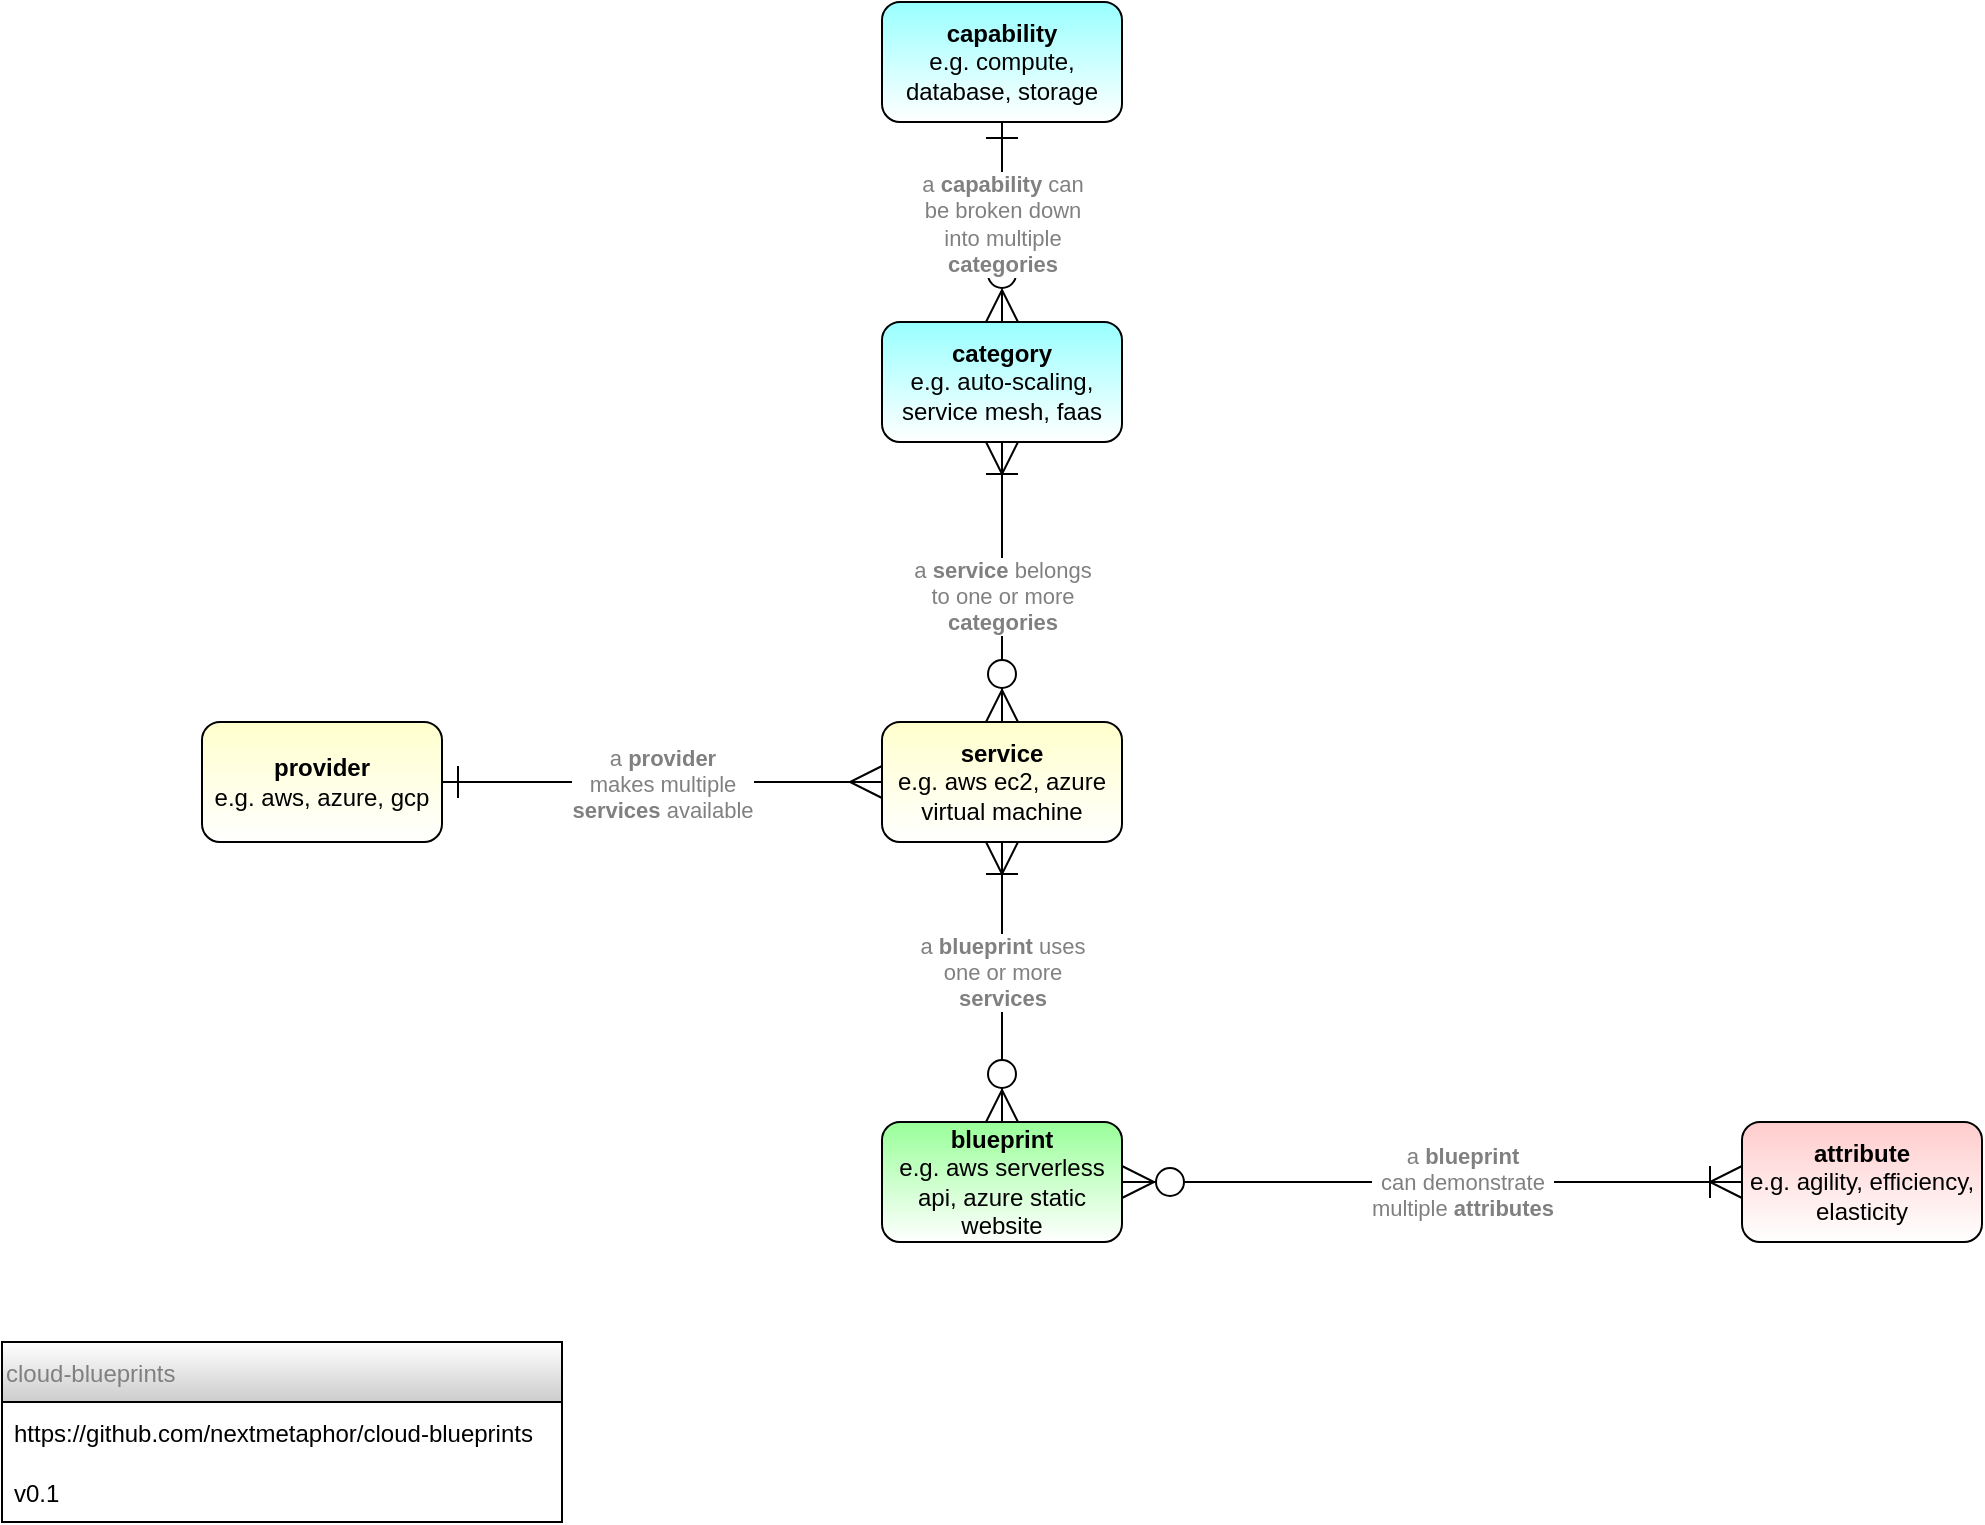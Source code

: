 <mxfile version="15.3.5" type="device"><diagram id="tQGysi6CgKIW6x-cguvs" name="Page-1"><mxGraphModel dx="1301" dy="1144" grid="1" gridSize="10" guides="1" tooltips="1" connect="1" arrows="1" fold="1" page="1" pageScale="1" pageWidth="1169" pageHeight="827" math="0" shadow="0"><root><mxCell id="0"/><mxCell id="1" parent="0"/><mxCell id="7HndMyKj8QvqNjYQU4Xc-1" value="&lt;b&gt;attribute&lt;/b&gt;&lt;br&gt;e.g. agility, efficiency, elasticity" style="rounded=1;whiteSpace=wrap;html=1;hachureGap=4;pointerEvents=0;gradientDirection=north;gradientColor=#FFCCCC;" vertex="1" parent="1"><mxGeometry x="910" y="600" width="120" height="60" as="geometry"/></mxCell><mxCell id="7HndMyKj8QvqNjYQU4Xc-5" style="edgeStyle=none;curved=1;rounded=0;orthogonalLoop=1;jettySize=auto;html=1;exitX=0.5;exitY=1;exitDx=0;exitDy=0;entryX=0.5;entryY=0;entryDx=0;entryDy=0;endArrow=ERzeroToMany;startSize=14;endSize=14;sourcePerimeterSpacing=8;targetPerimeterSpacing=8;strokeColor=default;endFill=0;startArrow=ERone;startFill=0;" edge="1" parent="1" source="7HndMyKj8QvqNjYQU4Xc-3" target="7HndMyKj8QvqNjYQU4Xc-4"><mxGeometry relative="1" as="geometry"/></mxCell><mxCell id="7HndMyKj8QvqNjYQU4Xc-18" value="&lt;span style=&quot;text-align: right&quot;&gt;a&amp;nbsp;&lt;/span&gt;&lt;b style=&quot;text-align: right&quot;&gt;capability&lt;/b&gt;&lt;span style=&quot;text-align: right&quot;&gt;&amp;nbsp;can&lt;/span&gt;&lt;br style=&quot;text-align: right&quot;&gt;&lt;span style=&quot;text-align: right&quot;&gt;be broken down&lt;/span&gt;&lt;br style=&quot;text-align: right&quot;&gt;&lt;span style=&quot;text-align: right&quot;&gt;into multiple&lt;/span&gt;&lt;br style=&quot;text-align: right&quot;&gt;&lt;b style=&quot;text-align: right&quot;&gt;categories&lt;/b&gt;" style="edgeLabel;html=1;align=center;verticalAlign=middle;resizable=0;points=[];fontColor=#808080;" vertex="1" connectable="0" parent="7HndMyKj8QvqNjYQU4Xc-5"><mxGeometry x="0.014" relative="1" as="geometry"><mxPoint as="offset"/></mxGeometry></mxCell><mxCell id="7HndMyKj8QvqNjYQU4Xc-3" value="&lt;b&gt;capability&lt;/b&gt;&lt;br&gt;e.g. compute, database, storage" style="rounded=1;whiteSpace=wrap;html=1;hachureGap=4;pointerEvents=0;gradientDirection=north;gradientColor=#99FFFF;" vertex="1" parent="1"><mxGeometry x="480" y="40" width="120" height="60" as="geometry"/></mxCell><mxCell id="7HndMyKj8QvqNjYQU4Xc-4" value="&lt;b&gt;category&lt;/b&gt;&lt;br&gt;e.g. auto-scaling, service mesh, faas" style="rounded=1;whiteSpace=wrap;html=1;hachureGap=4;pointerEvents=0;gradientDirection=north;gradientColor=#99FFFF;" vertex="1" parent="1"><mxGeometry x="480" y="200" width="120" height="60" as="geometry"/></mxCell><mxCell id="7HndMyKj8QvqNjYQU4Xc-14" style="edgeStyle=none;curved=1;rounded=0;orthogonalLoop=1;jettySize=auto;html=1;exitX=1;exitY=0.5;exitDx=0;exitDy=0;entryX=0;entryY=0.5;entryDx=0;entryDy=0;fontColor=#808080;startArrow=ERone;startFill=0;endArrow=ERmany;endFill=0;startSize=14;endSize=14;sourcePerimeterSpacing=8;targetPerimeterSpacing=8;strokeColor=default;" edge="1" parent="1" source="7HndMyKj8QvqNjYQU4Xc-6" target="7HndMyKj8QvqNjYQU4Xc-7"><mxGeometry relative="1" as="geometry"/></mxCell><mxCell id="7HndMyKj8QvqNjYQU4Xc-19" value="&lt;span style=&quot;text-align: left&quot;&gt;a&amp;nbsp;&lt;/span&gt;&lt;b style=&quot;text-align: left&quot;&gt;provider&lt;br&gt;&lt;/b&gt;&lt;span style=&quot;text-align: left&quot;&gt;makes multiple&lt;/span&gt;&lt;br style=&quot;text-align: left&quot;&gt;&lt;b style=&quot;text-align: left&quot;&gt;services&amp;nbsp;&lt;/b&gt;&lt;span style=&quot;text-align: left&quot;&gt;available&lt;/span&gt;" style="edgeLabel;html=1;align=center;verticalAlign=middle;resizable=0;points=[];fontColor=#808080;" vertex="1" connectable="0" parent="7HndMyKj8QvqNjYQU4Xc-14"><mxGeometry x="-0.004" y="-1" relative="1" as="geometry"><mxPoint as="offset"/></mxGeometry></mxCell><mxCell id="7HndMyKj8QvqNjYQU4Xc-6" value="&lt;b&gt;provider&lt;/b&gt;&lt;br&gt;e.g. aws, azure, gcp" style="rounded=1;whiteSpace=wrap;html=1;hachureGap=4;pointerEvents=0;gradientDirection=north;gradientColor=#FFFFCC;" vertex="1" parent="1"><mxGeometry x="140" y="400" width="120" height="60" as="geometry"/></mxCell><mxCell id="7HndMyKj8QvqNjYQU4Xc-8" style="edgeStyle=none;curved=1;rounded=0;orthogonalLoop=1;jettySize=auto;html=1;exitX=0.5;exitY=0;exitDx=0;exitDy=0;entryX=0.5;entryY=1;entryDx=0;entryDy=0;startArrow=ERzeroToMany;startFill=1;endArrow=ERoneToMany;endFill=0;startSize=14;endSize=14;sourcePerimeterSpacing=8;targetPerimeterSpacing=8;strokeColor=default;" edge="1" parent="1" source="7HndMyKj8QvqNjYQU4Xc-7" target="7HndMyKj8QvqNjYQU4Xc-4"><mxGeometry relative="1" as="geometry"/></mxCell><mxCell id="7HndMyKj8QvqNjYQU4Xc-17" value="&lt;span style=&quot;text-align: left&quot;&gt;a&amp;nbsp;&lt;/span&gt;&lt;b style=&quot;text-align: left&quot;&gt;service&lt;/b&gt;&lt;span style=&quot;text-align: left&quot;&gt;&amp;nbsp;belongs&lt;/span&gt;&lt;br style=&quot;text-align: left&quot;&gt;&lt;span style=&quot;text-align: left&quot;&gt;to one or more&lt;/span&gt;&lt;br style=&quot;text-align: left&quot;&gt;&lt;b style=&quot;text-align: left&quot;&gt;categories&lt;/b&gt;" style="edgeLabel;html=1;align=center;verticalAlign=middle;resizable=0;points=[];fontColor=#808080;" vertex="1" connectable="0" parent="7HndMyKj8QvqNjYQU4Xc-8"><mxGeometry x="-0.092" relative="1" as="geometry"><mxPoint as="offset"/></mxGeometry></mxCell><mxCell id="7HndMyKj8QvqNjYQU4Xc-7" value="&lt;b&gt;service&lt;/b&gt;&lt;br&gt;e.g. aws ec2, azure virtual machine" style="rounded=1;whiteSpace=wrap;html=1;hachureGap=4;pointerEvents=0;gradientDirection=north;gradientColor=#FFFFCC;" vertex="1" parent="1"><mxGeometry x="480" y="400" width="120" height="60" as="geometry"/></mxCell><mxCell id="7HndMyKj8QvqNjYQU4Xc-21" style="edgeStyle=none;curved=1;rounded=0;orthogonalLoop=1;jettySize=auto;html=1;exitX=0.5;exitY=0;exitDx=0;exitDy=0;entryX=0.5;entryY=1;entryDx=0;entryDy=0;fontColor=#808080;startArrow=ERzeroToMany;startFill=1;endArrow=ERoneToMany;endFill=0;startSize=14;endSize=14;sourcePerimeterSpacing=8;targetPerimeterSpacing=8;strokeColor=default;" edge="1" parent="1" source="7HndMyKj8QvqNjYQU4Xc-16" target="7HndMyKj8QvqNjYQU4Xc-7"><mxGeometry relative="1" as="geometry"/></mxCell><mxCell id="7HndMyKj8QvqNjYQU4Xc-22" value="&lt;span style=&quot;text-align: left&quot;&gt;a&amp;nbsp;&lt;/span&gt;&lt;b style=&quot;text-align: left&quot;&gt;blueprint&lt;/b&gt;&lt;span style=&quot;text-align: left&quot;&gt;&amp;nbsp;uses&lt;br&gt;&lt;/span&gt;one or more&lt;br style=&quot;text-align: left&quot;&gt;&lt;b style=&quot;text-align: left&quot;&gt;services&lt;/b&gt;" style="edgeLabel;html=1;align=center;verticalAlign=middle;resizable=0;points=[];fontColor=#808080;" vertex="1" connectable="0" parent="7HndMyKj8QvqNjYQU4Xc-21"><mxGeometry x="0.078" relative="1" as="geometry"><mxPoint as="offset"/></mxGeometry></mxCell><mxCell id="7HndMyKj8QvqNjYQU4Xc-23" style="edgeStyle=none;curved=1;rounded=0;orthogonalLoop=1;jettySize=auto;html=1;exitX=1;exitY=0.5;exitDx=0;exitDy=0;entryX=0;entryY=0.5;entryDx=0;entryDy=0;fontColor=#808080;startArrow=ERzeroToMany;startFill=1;endArrow=ERoneToMany;endFill=0;startSize=14;endSize=14;sourcePerimeterSpacing=8;targetPerimeterSpacing=8;strokeColor=default;" edge="1" parent="1" source="7HndMyKj8QvqNjYQU4Xc-16" target="7HndMyKj8QvqNjYQU4Xc-1"><mxGeometry relative="1" as="geometry"/></mxCell><mxCell id="7HndMyKj8QvqNjYQU4Xc-24" value="&lt;span style=&quot;text-align: left&quot;&gt;a&amp;nbsp;&lt;/span&gt;&lt;b style=&quot;text-align: left&quot;&gt;blueprint&lt;br&gt;&lt;/b&gt;&lt;span style=&quot;text-align: left&quot;&gt;can demonstrate&lt;br&gt;&lt;/span&gt;multiple&amp;nbsp;&lt;b style=&quot;text-align: left&quot;&gt;attributes&lt;/b&gt;" style="edgeLabel;html=1;align=center;verticalAlign=middle;resizable=0;points=[];fontColor=#808080;" vertex="1" connectable="0" parent="7HndMyKj8QvqNjYQU4Xc-23"><mxGeometry x="0.094" relative="1" as="geometry"><mxPoint as="offset"/></mxGeometry></mxCell><mxCell id="7HndMyKj8QvqNjYQU4Xc-16" value="&lt;b&gt;blueprint&lt;/b&gt;&lt;br&gt;e.g. aws serverless api, azure static website" style="rounded=1;whiteSpace=wrap;html=1;hachureGap=4;pointerEvents=0;gradientDirection=north;gradientColor=#99FF99;" vertex="1" parent="1"><mxGeometry x="480" y="600" width="120" height="60" as="geometry"/></mxCell><mxCell id="7HndMyKj8QvqNjYQU4Xc-25" value="cloud-blueprints" style="swimlane;fontStyle=0;childLayout=stackLayout;horizontal=1;startSize=30;horizontalStack=0;resizeParent=1;resizeParentMax=0;resizeLast=0;collapsible=1;marginBottom=0;hachureGap=4;pointerEvents=0;fontColor=#808080;gradientDirection=south;align=left;gradientColor=#CCCCCC;" vertex="1" parent="1"><mxGeometry x="40" y="710" width="280" height="90" as="geometry"/></mxCell><UserObject label="https://github.com/nextmetaphor/cloud-blueprints" link="https://github.com/nextmetaphor/cloud-blueprints" id="7HndMyKj8QvqNjYQU4Xc-26"><mxCell style="text;strokeColor=none;fillColor=none;align=left;verticalAlign=middle;spacingLeft=4;spacingRight=4;overflow=hidden;points=[[0,0.5],[1,0.5]];portConstraint=eastwest;rotatable=0;fontStyle=0" vertex="1" parent="7HndMyKj8QvqNjYQU4Xc-25"><mxGeometry y="30" width="280" height="30" as="geometry"/></mxCell></UserObject><mxCell id="7HndMyKj8QvqNjYQU4Xc-27" value="v0.1" style="text;strokeColor=none;fillColor=none;align=left;verticalAlign=middle;spacingLeft=4;spacingRight=4;overflow=hidden;points=[[0,0.5],[1,0.5]];portConstraint=eastwest;rotatable=0;" vertex="1" parent="7HndMyKj8QvqNjYQU4Xc-25"><mxGeometry y="60" width="280" height="30" as="geometry"/></mxCell></root></mxGraphModel></diagram></mxfile>